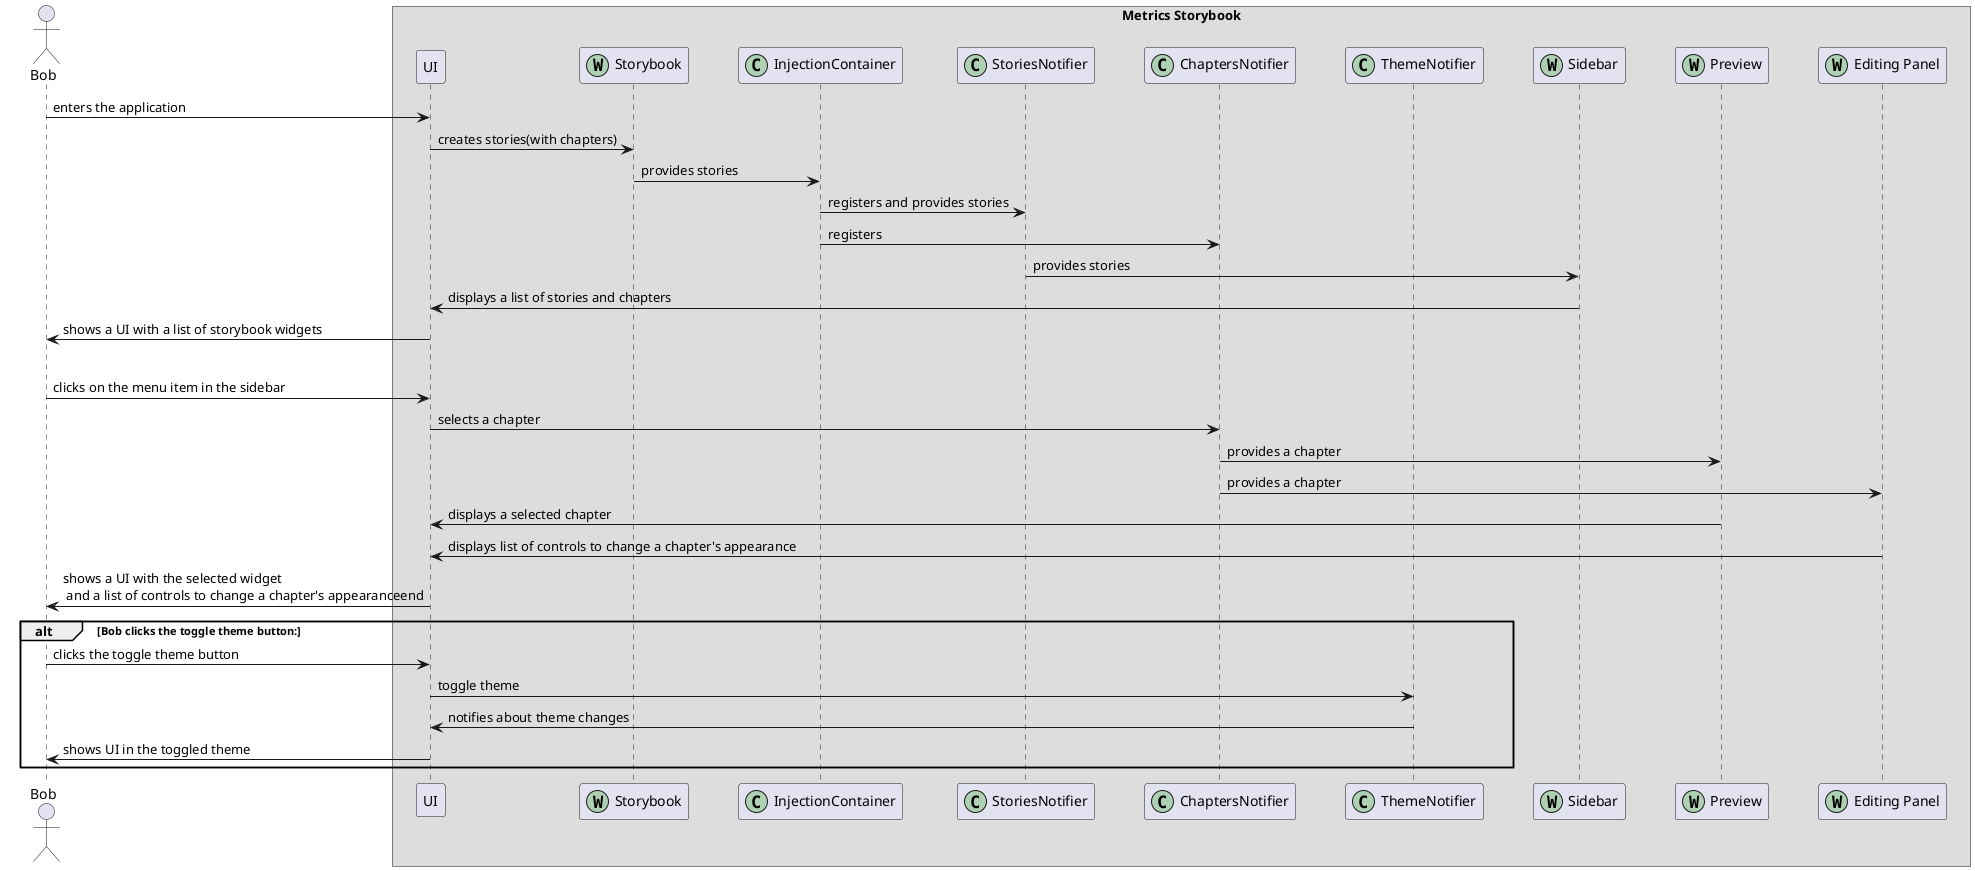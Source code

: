 @startuml metrics_storybook_sequence_diagram

skinparam ParticipantPadding 20
skinparam BoxPadding 10
    
actor Bob

box "Metrics Storybook"
    participant UI
    participant Storybook << (W,#ADD1B2) >>
    participant InjectionContainer << (C,#ADD1B2) >>
    participant StoriesNotifier << (C,#ADD1B2) >>
    participant ChaptersNotifier << (C,#ADD1B2) >>
    participant ThemeNotifier << (C,#ADD1B2) >>
    participant Sidebar << (W,#ADD1B2) >>
    participant Preview << (W,#ADD1B2) >>
    participant "Editing Panel" as EP << (W,#ADD1B2) >>
end box

Bob -> UI : enters the application
UI -> Storybook : creates stories(with chapters)
Storybook -> InjectionContainer : provides stories
InjectionContainer -> StoriesNotifier : registers and provides stories
InjectionContainer -> ChaptersNotifier : registers
StoriesNotifier -> Sidebar : provides stories
Sidebar -> UI : displays a list of stories and chapters
UI -> Bob : shows a UI with a list of storybook widgets

alt Bob clicks on the chapter(widget) in the Sidebar:
    Bob -> UI : clicks on the menu item in the sidebar
    UI -> ChaptersNotifier : selects a chapter
    ChaptersNotifier -> Preview : provides a chapter
    ChaptersNotifier -> EP : provides a chapter
    Preview -> UI : displays a selected chapter
    EP -> UI : displays list of controls to change a chapter's appearance
    UI -> Bob : shows a UI with the selected widget\n and a list of controls to change a chapter's appearanceend

alt Bob clicks the toggle theme button:
    Bob -> UI : clicks the toggle theme button
    UI -> ThemeNotifier : toggle theme
    ThemeNotifier -> UI : notifies about theme changes
    UI -> Bob : shows UI in the toggled theme
end

@enduml
